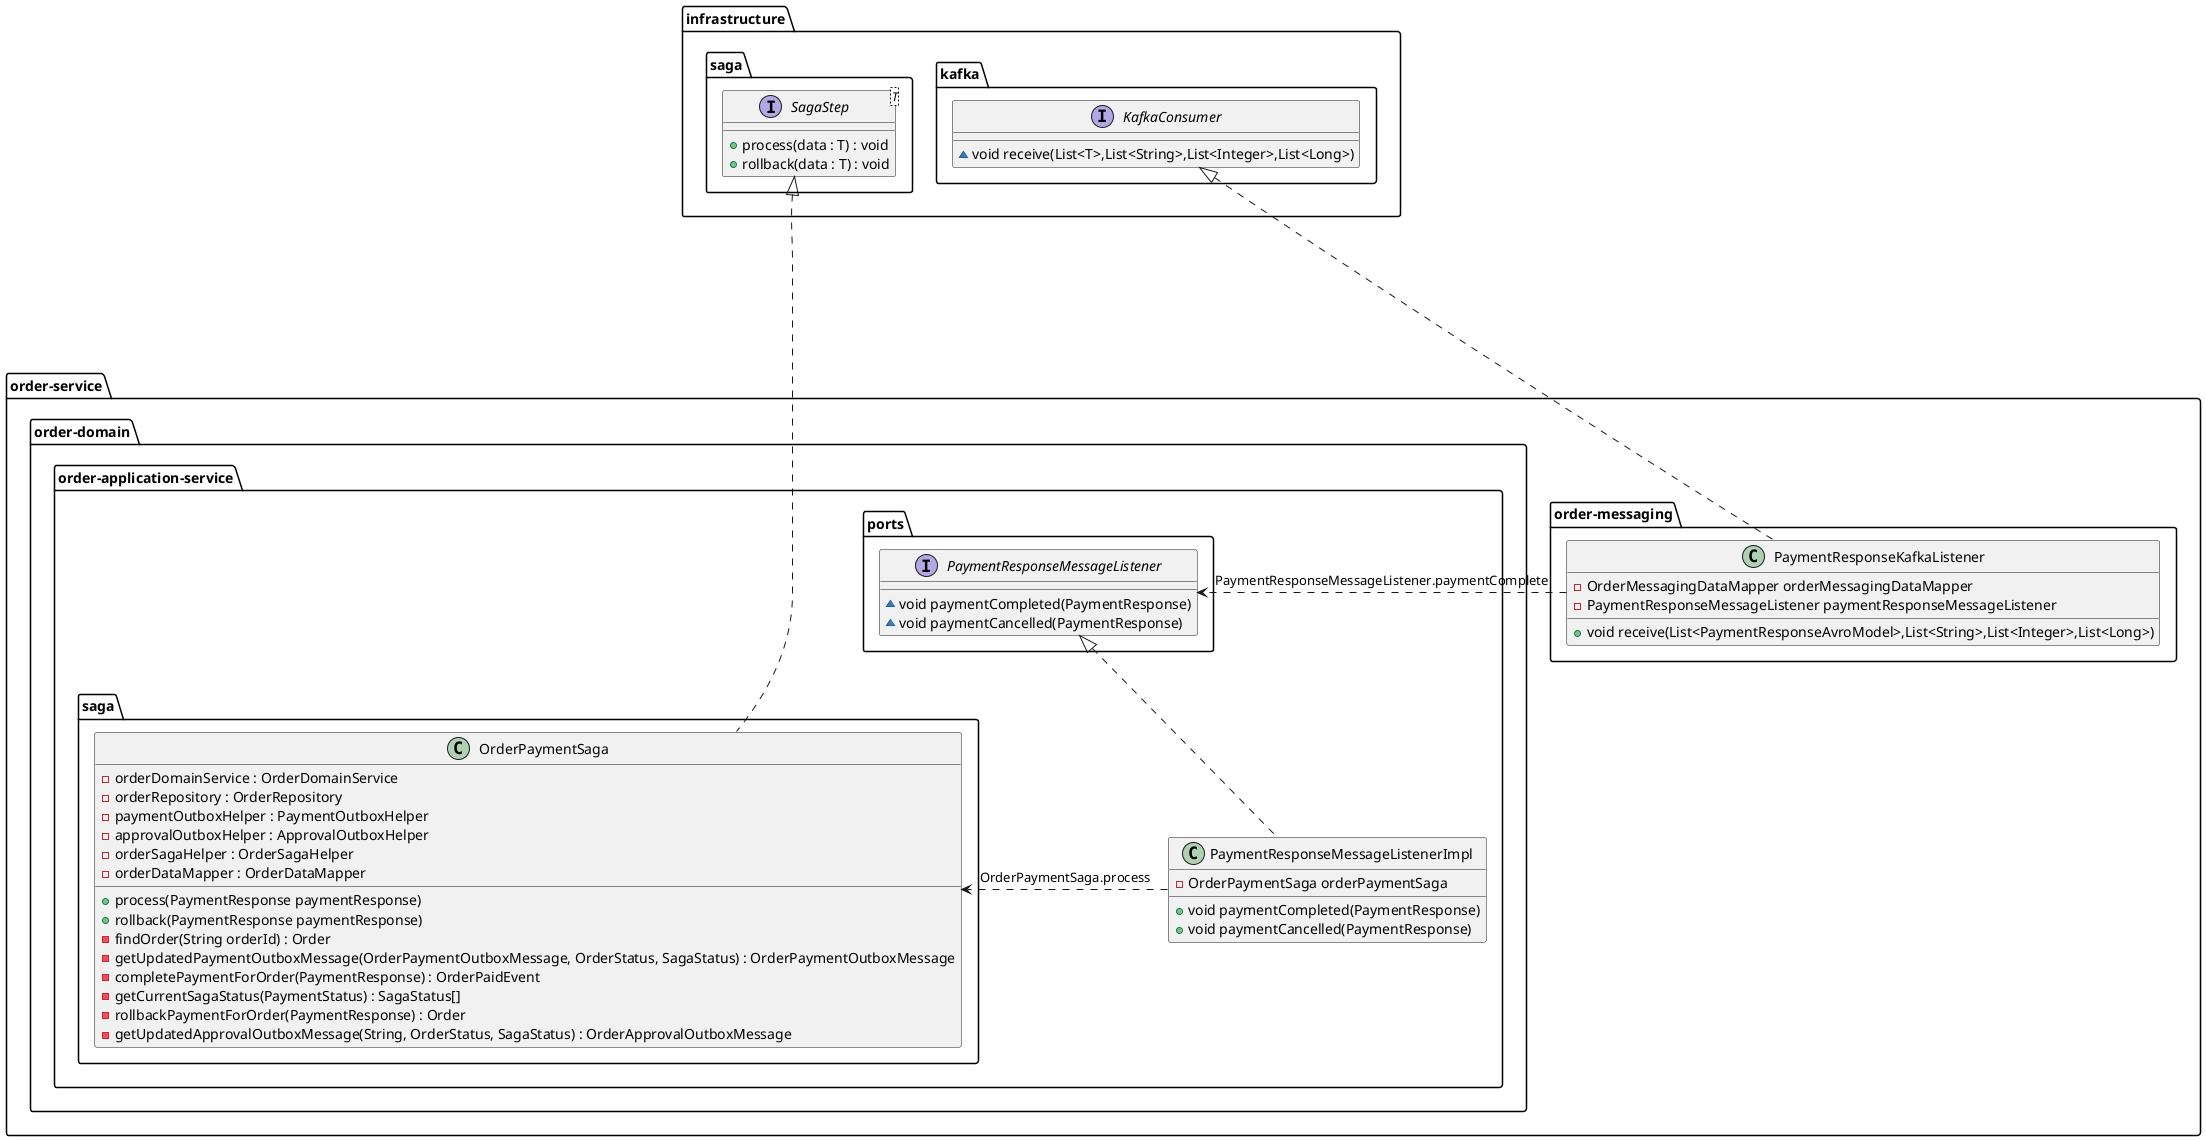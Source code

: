 @startuml
interface infrastructure.kafka.KafkaConsumer {
~ void receive(List<T>,List<String>,List<Integer>,List<Long>)
}
class order-service.order-messaging.PaymentResponseKafkaListener {
- OrderMessagingDataMapper orderMessagingDataMapper
- PaymentResponseMessageListener paymentResponseMessageListener
+ void receive(List<PaymentResponseAvroModel>,List<String>,List<Integer>,List<Long>)
}
interface order-service.order-domain.order-application-service.ports.PaymentResponseMessageListener {
~ void paymentCompleted(PaymentResponse)
~ void paymentCancelled(PaymentResponse)
}
class order-service.order-domain.order-application-service.PaymentResponseMessageListenerImpl {
- OrderPaymentSaga orderPaymentSaga
+ void paymentCompleted(PaymentResponse)
+ void paymentCancelled(PaymentResponse)
}

interface infrastructure.saga.SagaStep<T> {
    +process(data : T) : void
    +rollback(data : T) : void
}
class order-service.order-domain.order-application-service.saga.OrderPaymentSaga {
    -orderDomainService : OrderDomainService
    -orderRepository : OrderRepository
    -paymentOutboxHelper : PaymentOutboxHelper
    -approvalOutboxHelper : ApprovalOutboxHelper
    -orderSagaHelper : OrderSagaHelper
    -orderDataMapper : OrderDataMapper

    +process(PaymentResponse paymentResponse)
    +rollback(PaymentResponse paymentResponse)
    -findOrder(String orderId) : Order
    -getUpdatedPaymentOutboxMessage(OrderPaymentOutboxMessage, OrderStatus, SagaStatus) : OrderPaymentOutboxMessage
    -completePaymentForOrder(PaymentResponse) : OrderPaidEvent
    -getCurrentSagaStatus(PaymentStatus) : SagaStatus[]
    -rollbackPaymentForOrder(PaymentResponse) : Order
    -getUpdatedApprovalOutboxMessage(String, OrderStatus, SagaStatus) : OrderApprovalOutboxMessage
}

SagaStep <|....OrderPaymentSaga
KafkaConsumer <|.. PaymentResponseKafkaListener
KafkaConsumer ..d[hidden].. PaymentResponseKafkaListener
PaymentResponseKafkaListener ..r..> PaymentResponseMessageListener: PaymentResponseMessageListener.paymentComplete
PaymentResponseKafkaListener ..r[hidden].. PaymentResponseMessageListenerImpl
PaymentResponseKafkaListener ..r[hidden].. OrderPaymentSaga
SagaStep ..r[hidden]..OrderPaymentSaga
SagaStep ..r[hidden]..PaymentResponseMessageListener
PaymentResponseMessageListener <|.. PaymentResponseMessageListenerImpl
PaymentResponseMessageListenerImpl ..r..> OrderPaymentSaga: OrderPaymentSaga.process
@enduml